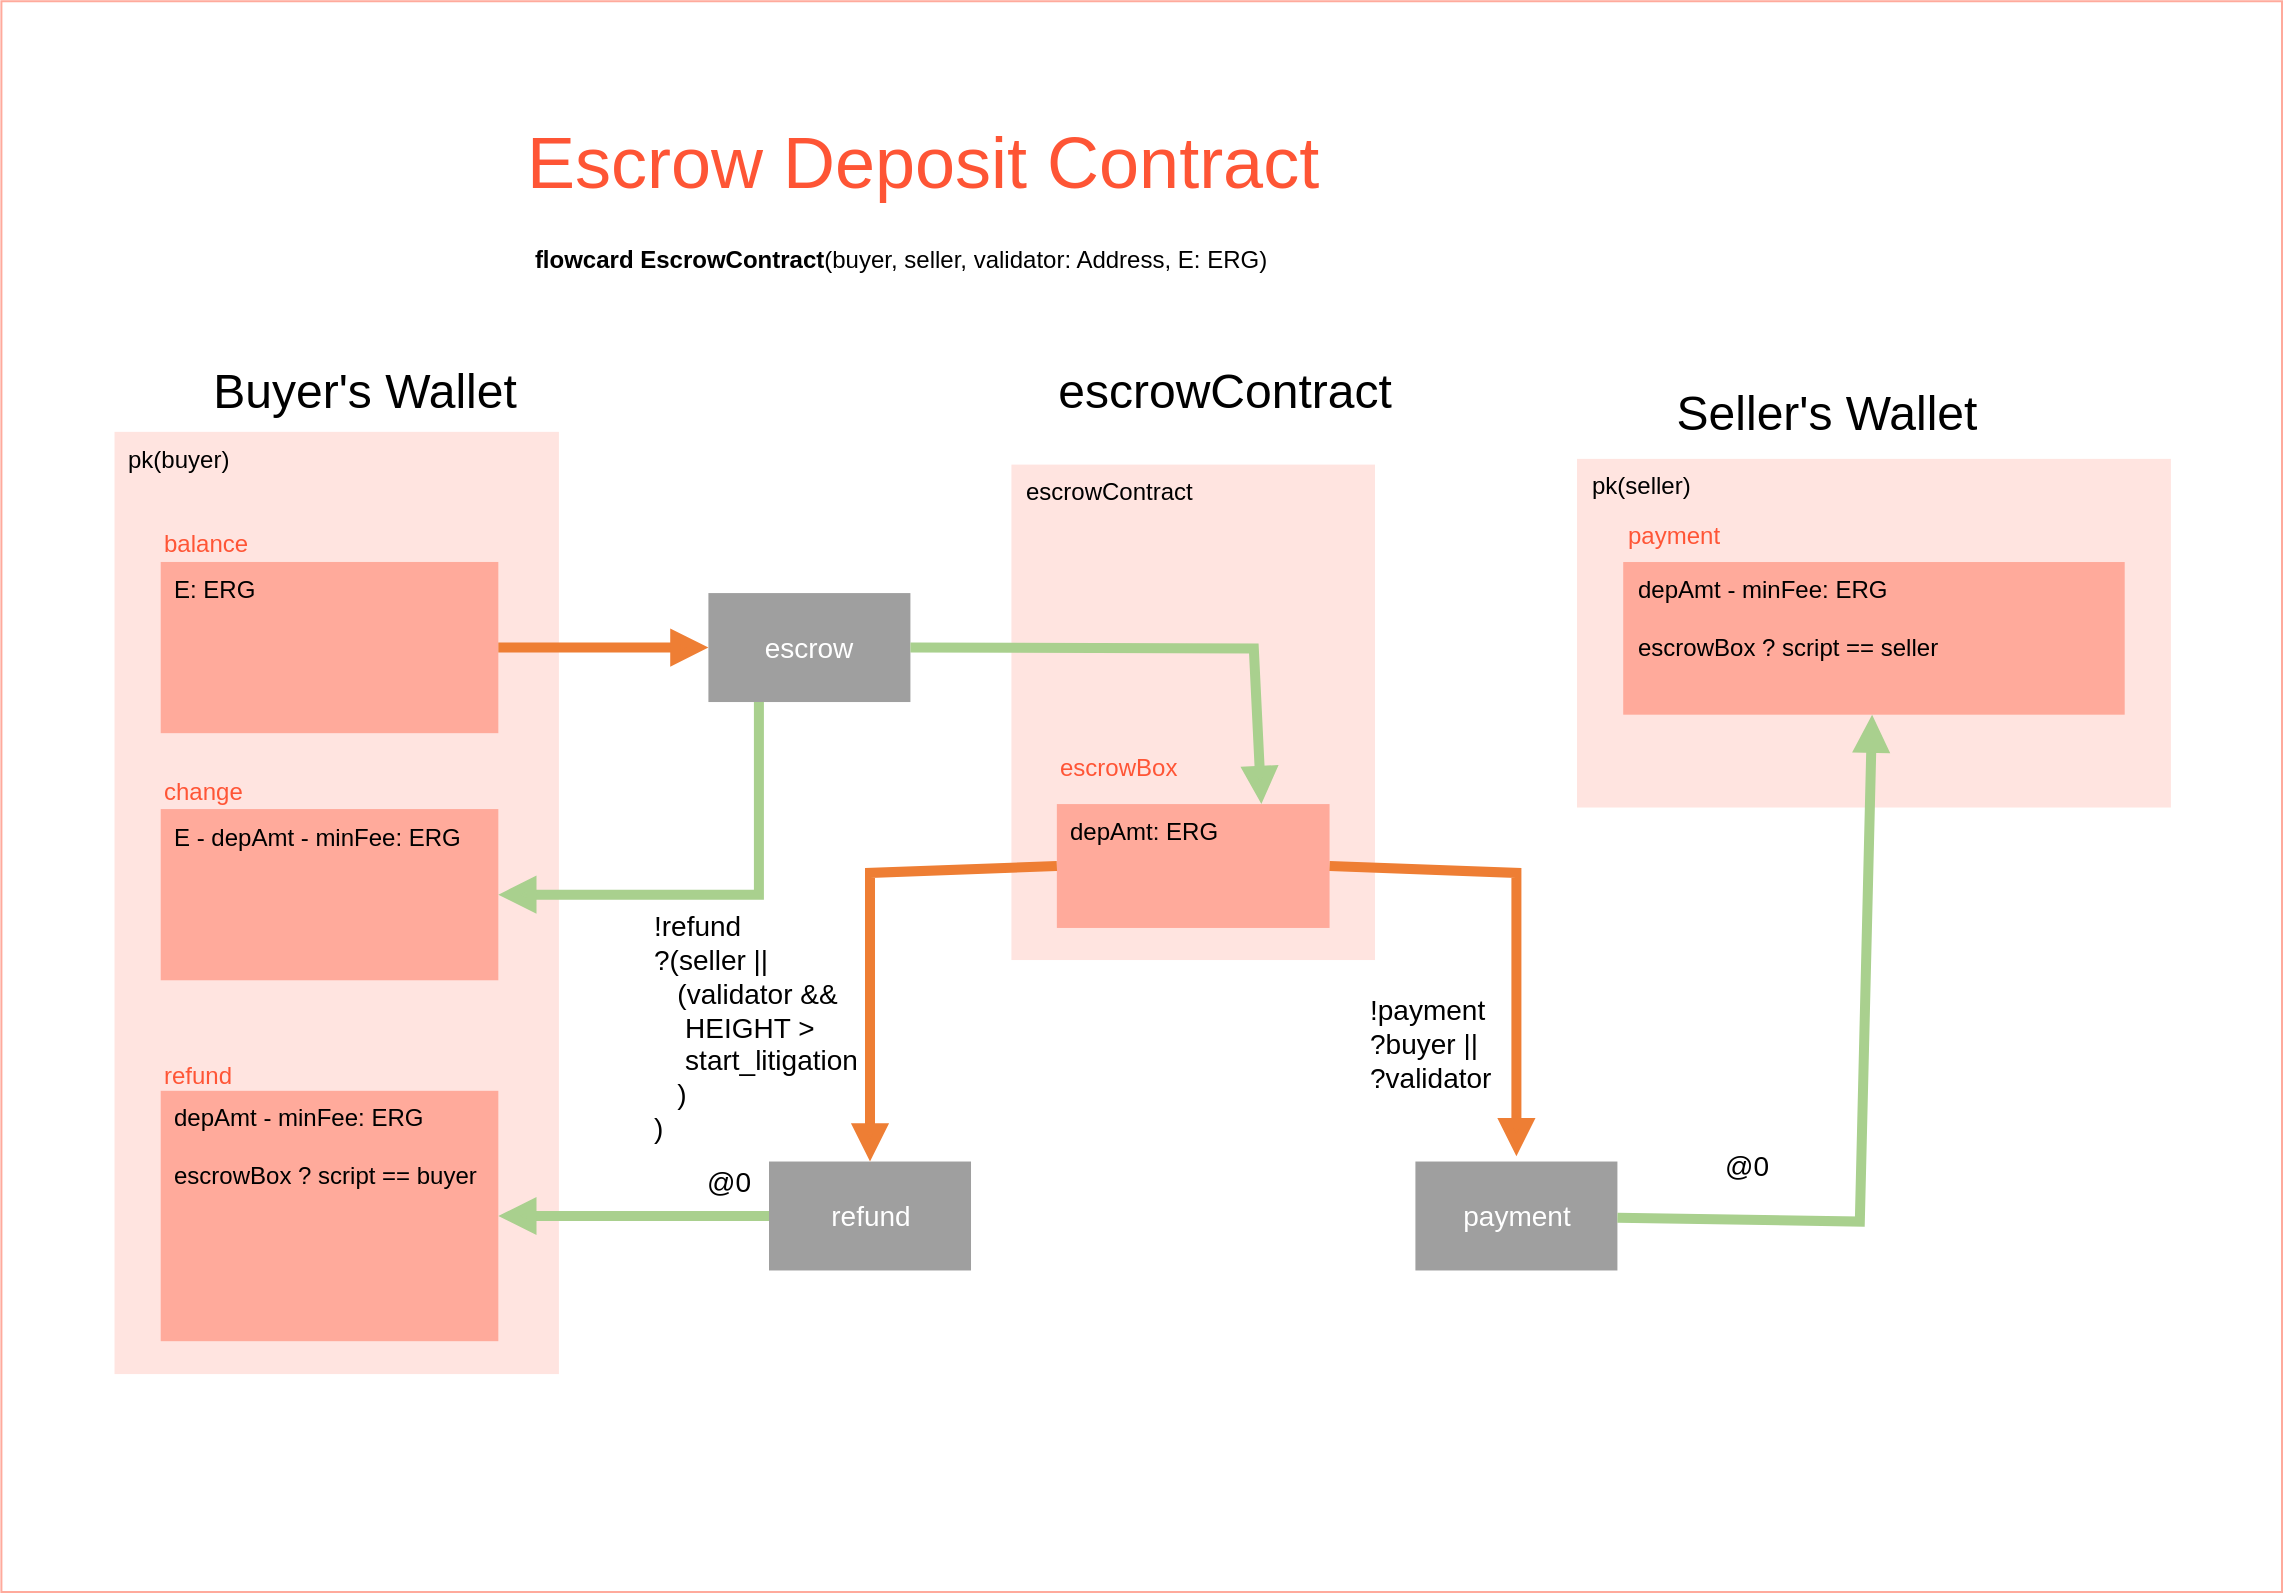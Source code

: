 <mxfile version="17.4.6" type="github">
  <diagram id="wPwa-OCC5YV9gxHPG1zq" name="Page-1">
    <mxGraphModel dx="1896" dy="1025" grid="1" gridSize="10" guides="1" tooltips="1" connect="1" arrows="1" fold="1" page="1" pageScale="1" pageWidth="1169" pageHeight="827" math="0" shadow="0">
      <root>
        <mxCell id="0" />
        <mxCell id="1" parent="0" />
        <mxCell id="F8oq_pFOTgnIbFG9IkiV-1" value="" style="group;rounded=0;labelBackgroundColor=none;fontFamily=Helvetica;fontSize=14;fontColor=none;strokeColor=none;fillColor=none;align=left;html=1;" parent="1" vertex="1" connectable="0">
          <mxGeometry x="40" y="80" width="1110" height="730" as="geometry" />
        </mxCell>
        <mxCell id="F8oq_pFOTgnIbFG9IkiV-2" value="" style="rounded=0;whiteSpace=wrap;html=1;fillColor=default;strokeColor=#ffaa9c;fontFamily=Helvetica;fontSize=12;fontColor=#000000;align=left;labelBackgroundColor=none;connectable=0;container=0;allowArrows=0;" parent="F8oq_pFOTgnIbFG9IkiV-1" vertex="1">
          <mxGeometry x="-30.3" y="-65.373" width="1140.3" height="795.373" as="geometry" />
        </mxCell>
        <mxCell id="F8oq_pFOTgnIbFG9IkiV-3" value="&lt;font style=&quot;font-size: 36px&quot;&gt;Escrow Deposit Contract&lt;/font&gt;" style="text;html=1;align=center;verticalAlign=middle;resizable=0;points=[];autosize=1;strokeColor=none;fillColor=none;fontSize=12;fontFamily=Helvetica;fontColor=#fe5535;rounded=0;labelBackgroundColor=none;connectable=0;allowArrows=0;" parent="F8oq_pFOTgnIbFG9IkiV-1" vertex="1">
          <mxGeometry x="225.117" width="410" height="30" as="geometry" />
        </mxCell>
        <mxCell id="F8oq_pFOTgnIbFG9IkiV-4" value="&lt;b&gt;flowcard EscrowContract&lt;/b&gt;(buyer, seller, validator: Address, E: ERG)" style="text;html=1;align=center;verticalAlign=middle;resizable=0;points=[];autosize=1;strokeColor=none;fillColor=none;fontSize=12;fontFamily=Helvetica;fontColor=#000000;rounded=0;labelBackgroundColor=none;connectable=0;allowArrows=0;" parent="F8oq_pFOTgnIbFG9IkiV-1" vertex="1">
          <mxGeometry x="229.416" y="54.478" width="380" height="20" as="geometry" />
        </mxCell>
        <mxCell id="F8oq_pFOTgnIbFG9IkiV-5" value="" style="group;allowArrows=0;connectable=0;rounded=0;labelBackgroundColor=none;fontFamily=Helvetica;fontSize=14;fontColor=none;strokeColor=none;fillColor=none;align=left;html=1;" parent="F8oq_pFOTgnIbFG9IkiV-1" vertex="1" connectable="0">
          <mxGeometry x="26.26" y="119.851" width="296.943" height="501.194" as="geometry" />
        </mxCell>
        <mxCell id="F8oq_pFOTgnIbFG9IkiV-6" value="&lt;div&gt;pk(buyer)&lt;/div&gt;" style="rounded=0;whiteSpace=wrap;html=1;fontFamily=Helvetica;fontSize=12;strokeColor=none;fillColor=#ffe4e0;fontColor=#000000;align=left;container=0;labelBackgroundColor=none;allowArrows=0;connectable=0;verticalAlign=top;spacingLeft=5;" parent="F8oq_pFOTgnIbFG9IkiV-5" vertex="1">
          <mxGeometry y="30.072" width="222.202" height="471.122" as="geometry" />
        </mxCell>
        <mxCell id="F8oq_pFOTgnIbFG9IkiV-7" value="&lt;div align=&quot;left&quot;&gt;&lt;font style=&quot;font-size: 24px&quot;&gt;Buyer&#39;s Wallet&lt;/font&gt;&lt;br&gt;&lt;/div&gt;" style="text;html=1;align=center;verticalAlign=middle;resizable=0;points=[];autosize=1;strokeColor=none;fillColor=none;fontSize=12;fontFamily=Helvetica;fontColor=#000000;rounded=0;container=0;labelBackgroundColor=none;connectable=0;allowArrows=0;" parent="F8oq_pFOTgnIbFG9IkiV-5" vertex="1">
          <mxGeometry x="39.924" width="170" height="20" as="geometry" />
        </mxCell>
        <mxCell id="F8oq_pFOTgnIbFG9IkiV-8" value="" style="group;rounded=0;fontFamily=Helvetica;fontSize=12;fontColor=#000000;strokeColor=none;fillColor=none;align=left;labelBackgroundColor=none;html=1;allowArrows=0;" parent="F8oq_pFOTgnIbFG9IkiV-5" vertex="1" connectable="0">
          <mxGeometry x="23.099" y="73.338" width="168.803" height="107.397" as="geometry" />
        </mxCell>
        <mxCell id="F8oq_pFOTgnIbFG9IkiV-9" value="&lt;div style=&quot;font-size: 12px&quot; align=&quot;left&quot;&gt;&lt;font style=&quot;font-size: 12px&quot; color=&quot;#000000&quot;&gt;E: ERG&lt;/font&gt;&lt;/div&gt;&lt;div style=&quot;font-size: 12px&quot; align=&quot;left&quot;&gt;&lt;br&gt;&lt;/div&gt;&lt;div&gt;&lt;br&gt;&lt;/div&gt;&lt;div style=&quot;font-size: 12px&quot;&gt;&lt;br&gt;&lt;/div&gt;" style="rounded=0;whiteSpace=wrap;html=1;fontFamily=Helvetica;fontSize=24;fontColor=#000000;strokeColor=none;fillColor=#ffaa9b;align=left;labelBackgroundColor=none;allowArrows=0;verticalAlign=top;spacingLeft=5;" parent="F8oq_pFOTgnIbFG9IkiV-8" vertex="1">
          <mxGeometry y="21.791" width="168.803" height="85.605" as="geometry" />
        </mxCell>
        <mxCell id="F8oq_pFOTgnIbFG9IkiV-10" value="balance" style="text;html=1;align=left;verticalAlign=middle;resizable=0;points=[];autosize=1;strokeColor=none;fillColor=none;fontSize=12;fontFamily=Helvetica;fontColor=#ff5536;rounded=0;labelBackgroundColor=none;allowArrows=0;connectable=0;" parent="F8oq_pFOTgnIbFG9IkiV-8" vertex="1">
          <mxGeometry y="2.983" width="60" height="20" as="geometry" />
        </mxCell>
        <mxCell id="QykKPUBNx--C2hL6VAvS-31" value="" style="group;rounded=0;fontFamily=Helvetica;fontSize=12;fontColor=#000000;strokeColor=none;fillColor=none;align=left;labelBackgroundColor=none;html=1;allowArrows=0;" vertex="1" connectable="0" parent="F8oq_pFOTgnIbFG9IkiV-5">
          <mxGeometry x="23.099" y="196.893" width="168.803" height="107.397" as="geometry" />
        </mxCell>
        <mxCell id="QykKPUBNx--C2hL6VAvS-32" value="&lt;div style=&quot;font-size: 12px&quot; align=&quot;left&quot;&gt;&lt;font style=&quot;font-size: 12px&quot; color=&quot;#000000&quot;&gt;E - depAmt - minFee: ERG&lt;/font&gt;&lt;/div&gt;" style="rounded=0;whiteSpace=wrap;html=1;fontFamily=Helvetica;fontSize=24;fontColor=#000000;strokeColor=none;fillColor=#ffaa9b;align=left;labelBackgroundColor=none;allowArrows=0;verticalAlign=top;spacingLeft=5;" vertex="1" parent="QykKPUBNx--C2hL6VAvS-31">
          <mxGeometry y="21.791" width="168.803" height="85.605" as="geometry" />
        </mxCell>
        <mxCell id="QykKPUBNx--C2hL6VAvS-33" value="change" style="text;html=1;align=left;verticalAlign=middle;resizable=0;points=[];autosize=1;strokeColor=none;fillColor=none;fontSize=12;fontFamily=Helvetica;fontColor=#ff5536;rounded=0;labelBackgroundColor=none;allowArrows=0;connectable=0;" vertex="1" parent="QykKPUBNx--C2hL6VAvS-31">
          <mxGeometry y="2.983" width="50" height="20" as="geometry" />
        </mxCell>
        <mxCell id="QykKPUBNx--C2hL6VAvS-1" value="" style="group;rounded=0;fontFamily=Helvetica;fontSize=12;fontColor=#000000;strokeColor=none;fillColor=none;align=left;labelBackgroundColor=none;html=1;allowArrows=0;" vertex="1" connectable="0" parent="F8oq_pFOTgnIbFG9IkiV-5">
          <mxGeometry x="23.099" y="337.761" width="168.803" height="146.981" as="geometry" />
        </mxCell>
        <mxCell id="QykKPUBNx--C2hL6VAvS-2" value="&lt;div style=&quot;font-size: 12px&quot; align=&quot;left&quot;&gt;&lt;font style=&quot;font-size: 12px&quot; color=&quot;#000000&quot;&gt;depAmt - minFee: ERG&lt;/font&gt;&lt;/div&gt;&lt;div style=&quot;font-size: 12px&quot; align=&quot;left&quot;&gt;&lt;br&gt;&lt;/div&gt;&lt;div style=&quot;font-size: 12px&quot; align=&quot;left&quot;&gt;&lt;span&gt;escrowBox ? script == buyer&lt;/span&gt;&lt;/div&gt;" style="rounded=0;whiteSpace=wrap;html=1;fontFamily=Helvetica;fontSize=24;fontColor=#000000;strokeColor=none;fillColor=#ffaa9b;align=left;labelBackgroundColor=none;allowArrows=0;verticalAlign=top;spacingLeft=5;" vertex="1" parent="QykKPUBNx--C2hL6VAvS-1">
          <mxGeometry y="21.791" width="168.803" height="125.19" as="geometry" />
        </mxCell>
        <mxCell id="QykKPUBNx--C2hL6VAvS-3" value="refund" style="text;html=1;align=left;verticalAlign=middle;resizable=0;points=[];autosize=1;strokeColor=none;fillColor=none;fontSize=12;fontFamily=Helvetica;fontColor=#ff5536;rounded=0;labelBackgroundColor=none;allowArrows=0;connectable=0;" vertex="1" parent="QykKPUBNx--C2hL6VAvS-1">
          <mxGeometry y="4.083" width="50" height="20" as="geometry" />
        </mxCell>
        <mxCell id="QykKPUBNx--C2hL6VAvS-4" value="&lt;div&gt;escrow&lt;/div&gt;" style="rounded=0;whiteSpace=wrap;html=1;fontFamily=Helvetica;fontSize=14;fontColor=#FFFFFF;strokeColor=none;fillColor=#9f9f9f;align=center;" vertex="1" parent="F8oq_pFOTgnIbFG9IkiV-1">
          <mxGeometry x="323.203" y="230.538" width="101.001" height="54.478" as="geometry" />
        </mxCell>
        <mxCell id="QykKPUBNx--C2hL6VAvS-27" value="" style="endArrow=block;html=1;fontFamily=Helvetica;fontSize=14;fontColor=#FFFFFF;endFill=1;strokeWidth=5;strokeColor=#ee7e34;rounded=0;entryX=0;entryY=0.5;entryDx=0;entryDy=0;exitX=1;exitY=0.5;exitDx=0;exitDy=0;" edge="1" parent="F8oq_pFOTgnIbFG9IkiV-1" source="F8oq_pFOTgnIbFG9IkiV-9" target="QykKPUBNx--C2hL6VAvS-4">
          <mxGeometry width="50" height="50" relative="1" as="geometry">
            <mxPoint x="297.205" y="228.261" as="sourcePoint" />
            <mxPoint x="418.406" y="228.261" as="targetPoint" />
          </mxGeometry>
        </mxCell>
        <mxCell id="QykKPUBNx--C2hL6VAvS-34" value="" style="endArrow=block;html=1;fontFamily=Helvetica;fontSize=14;fontColor=#FFFFFF;endFill=1;strokeWidth=5;strokeColor=#a9d08e;rounded=0;exitX=0.25;exitY=1;exitDx=0;exitDy=0;" edge="1" parent="F8oq_pFOTgnIbFG9IkiV-1" source="QykKPUBNx--C2hL6VAvS-4" target="QykKPUBNx--C2hL6VAvS-32">
          <mxGeometry width="50" height="50" relative="1" as="geometry">
            <mxPoint x="410.064" y="348.657" as="sourcePoint" />
            <mxPoint x="309.063" y="359.552" as="targetPoint" />
            <Array as="points">
              <mxPoint x="348.453" y="381.343" />
            </Array>
          </mxGeometry>
        </mxCell>
        <mxCell id="QykKPUBNx--C2hL6VAvS-37" value="&lt;div&gt;refund&lt;/div&gt;" style="rounded=0;whiteSpace=wrap;html=1;fontFamily=Helvetica;fontSize=14;fontColor=#FFFFFF;strokeColor=none;fillColor=#9f9f9f;align=center;" vertex="1" parent="F8oq_pFOTgnIbFG9IkiV-1">
          <mxGeometry x="353.503" y="514.759" width="101.001" height="54.478" as="geometry" />
        </mxCell>
        <mxCell id="QykKPUBNx--C2hL6VAvS-41" value="" style="endArrow=block;html=1;fontFamily=Helvetica;fontSize=14;fontColor=#FFFFFF;endFill=1;strokeWidth=5;strokeColor=#a9d08e;rounded=0;exitX=0;exitY=0.5;exitDx=0;exitDy=0;" edge="1" parent="F8oq_pFOTgnIbFG9IkiV-1" source="QykKPUBNx--C2hL6VAvS-37" target="QykKPUBNx--C2hL6VAvS-2">
          <mxGeometry width="50" height="50" relative="1" as="geometry">
            <mxPoint x="551.465" y="424.925" as="sourcePoint" />
            <mxPoint x="672.666" y="424.925" as="targetPoint" />
          </mxGeometry>
        </mxCell>
        <mxCell id="QykKPUBNx--C2hL6VAvS-42" value="&lt;div&gt;@0&lt;/div&gt;" style="edgeLabel;html=1;align=center;verticalAlign=middle;resizable=0;points=[];fontSize=14;fontFamily=Helvetica;fontColor=#000000;labelBackgroundColor=none;rounded=0;strokeColor=default;fillColor=none;allowArrows=0;" vertex="1" connectable="0" parent="QykKPUBNx--C2hL6VAvS-41">
          <mxGeometry x="0.583" y="-1" relative="1" as="geometry">
            <mxPoint x="86" y="-16" as="offset" />
          </mxGeometry>
        </mxCell>
        <mxCell id="QykKPUBNx--C2hL6VAvS-18" value="" style="group;allowArrows=0;connectable=0;rounded=0;labelBackgroundColor=none;fontFamily=Helvetica;fontSize=14;fontColor=none;strokeColor=none;fillColor=none;align=left;html=1;" vertex="1" connectable="0" parent="F8oq_pFOTgnIbFG9IkiV-1">
          <mxGeometry x="757.507" y="130.746" width="296.943" height="207.015" as="geometry" />
        </mxCell>
        <mxCell id="QykKPUBNx--C2hL6VAvS-19" value="&lt;div&gt;pk(seller)&lt;/div&gt;" style="rounded=0;whiteSpace=wrap;html=1;fontFamily=Helvetica;fontSize=12;strokeColor=none;fillColor=#ffe4e0;fontColor=#000000;align=left;container=0;labelBackgroundColor=none;allowArrows=0;connectable=0;verticalAlign=top;spacingLeft=5;" vertex="1" parent="QykKPUBNx--C2hL6VAvS-18">
          <mxGeometry y="32.687" width="296.943" height="174.328" as="geometry" />
        </mxCell>
        <mxCell id="QykKPUBNx--C2hL6VAvS-20" value="&lt;div align=&quot;left&quot;&gt;&lt;font style=&quot;font-size: 24px&quot;&gt;Seller&#39;s Wallet&lt;/font&gt;&lt;br&gt;&lt;/div&gt;" style="text;html=1;align=center;verticalAlign=middle;resizable=0;points=[];autosize=1;strokeColor=none;fillColor=none;fontSize=12;fontFamily=Helvetica;fontColor=#000000;rounded=0;container=0;labelBackgroundColor=none;connectable=0;allowArrows=0;" vertex="1" parent="QykKPUBNx--C2hL6VAvS-18">
          <mxGeometry x="39.924" width="170" height="20" as="geometry" />
        </mxCell>
        <mxCell id="QykKPUBNx--C2hL6VAvS-24" value="" style="group;rounded=0;fontFamily=Helvetica;fontSize=12;fontColor=#000000;strokeColor=none;fillColor=none;align=left;labelBackgroundColor=none;html=1;allowArrows=0;" vertex="1" connectable="0" parent="QykKPUBNx--C2hL6VAvS-18">
          <mxGeometry x="23.099" y="58.829" width="250.745" height="101.766" as="geometry" />
        </mxCell>
        <mxCell id="QykKPUBNx--C2hL6VAvS-25" value="&lt;div style=&quot;font-size: 12px&quot; align=&quot;left&quot;&gt;&lt;div align=&quot;left&quot;&gt;&lt;font color=&quot;#000000&quot;&gt;depAmt - minFee: ERG&lt;/font&gt;&lt;/div&gt;&lt;div align=&quot;left&quot;&gt;&lt;br&gt;&lt;/div&gt;&lt;div align=&quot;left&quot;&gt;escrowBox ? script == seller&lt;/div&gt;&lt;/div&gt;" style="rounded=0;whiteSpace=wrap;html=1;fontFamily=Helvetica;fontSize=24;fontColor=#000000;strokeColor=none;fillColor=#ffaa9b;align=left;labelBackgroundColor=none;allowArrows=0;verticalAlign=top;spacingLeft=5;" vertex="1" parent="QykKPUBNx--C2hL6VAvS-24">
          <mxGeometry y="25.442" width="250.745" height="76.325" as="geometry" />
        </mxCell>
        <mxCell id="QykKPUBNx--C2hL6VAvS-26" value="payment" style="text;html=1;align=left;verticalAlign=middle;resizable=0;points=[];autosize=1;strokeColor=none;fillColor=none;fontSize=12;fontFamily=Helvetica;fontColor=#ff5536;rounded=0;labelBackgroundColor=none;allowArrows=0;connectable=0;" vertex="1" parent="QykKPUBNx--C2hL6VAvS-24">
          <mxGeometry y="2.827" width="60" height="20" as="geometry" />
        </mxCell>
        <mxCell id="QykKPUBNx--C2hL6VAvS-9" value="" style="group;allowArrows=0;connectable=0;rounded=0;labelBackgroundColor=none;fontFamily=Helvetica;fontSize=14;fontColor=none;strokeColor=none;fillColor=none;align=left;html=1;" vertex="1" connectable="0" parent="F8oq_pFOTgnIbFG9IkiV-1">
          <mxGeometry x="474.704" y="119.851" width="181.802" height="294.179" as="geometry" />
        </mxCell>
        <mxCell id="QykKPUBNx--C2hL6VAvS-10" value="&lt;div&gt;escrowContract&lt;/div&gt;" style="rounded=0;whiteSpace=wrap;html=1;fontFamily=Helvetica;fontSize=12;strokeColor=none;fillColor=#ffe4e0;fontColor=#000000;align=left;container=0;labelBackgroundColor=none;allowArrows=0;connectable=0;verticalAlign=top;spacingLeft=5;" vertex="1" parent="QykKPUBNx--C2hL6VAvS-9">
          <mxGeometry y="46.449" width="181.802" height="247.73" as="geometry" />
        </mxCell>
        <mxCell id="QykKPUBNx--C2hL6VAvS-11" value="&lt;div align=&quot;left&quot;&gt;&lt;font style=&quot;font-size: 24px&quot;&gt;escrowContract&lt;/font&gt;&lt;br&gt;&lt;/div&gt;" style="text;html=1;align=center;verticalAlign=middle;resizable=0;points=[];autosize=1;strokeColor=none;fillColor=none;fontSize=12;fontFamily=Helvetica;fontColor=#000000;rounded=0;container=0;labelBackgroundColor=none;connectable=0;allowArrows=0;" vertex="1" parent="QykKPUBNx--C2hL6VAvS-9">
          <mxGeometry x="16.527" width="180" height="20" as="geometry" />
        </mxCell>
        <mxCell id="QykKPUBNx--C2hL6VAvS-12" value="" style="group;rounded=0;fontFamily=Helvetica;fontSize=12;fontColor=#000000;strokeColor=none;fillColor=none;align=left;labelBackgroundColor=none;html=1;allowArrows=0;" vertex="1" connectable="0" parent="QykKPUBNx--C2hL6VAvS-9">
          <mxGeometry x="22.725" y="185.224" width="136.351" height="92.895" as="geometry" />
        </mxCell>
        <mxCell id="QykKPUBNx--C2hL6VAvS-13" value="&lt;div style=&quot;font-size: 12px&quot; align=&quot;left&quot;&gt;&lt;font style=&quot;font-size: 12px&quot; color=&quot;#000000&quot;&gt;depAmt: ERG&lt;/font&gt;&lt;/div&gt;&lt;div style=&quot;font-size: 12px&quot; align=&quot;left&quot;&gt;&lt;br&gt;&lt;/div&gt;&lt;div style=&quot;font-size: 12px&quot;&gt;&lt;br&gt;&lt;/div&gt;" style="rounded=0;whiteSpace=wrap;html=1;fontFamily=Helvetica;fontSize=24;fontColor=#000000;strokeColor=none;fillColor=#ffaa9b;align=left;labelBackgroundColor=none;allowArrows=0;verticalAlign=top;spacingLeft=5;" vertex="1" parent="QykKPUBNx--C2hL6VAvS-12">
          <mxGeometry y="30.965" width="136.351" height="61.93" as="geometry" />
        </mxCell>
        <mxCell id="QykKPUBNx--C2hL6VAvS-14" value="escrowBox" style="text;html=1;align=left;verticalAlign=middle;resizable=0;points=[];autosize=1;strokeColor=none;fillColor=none;fontSize=12;fontFamily=Helvetica;fontColor=#ff5536;rounded=0;labelBackgroundColor=none;allowArrows=0;connectable=0;" vertex="1" parent="QykKPUBNx--C2hL6VAvS-12">
          <mxGeometry y="2.58" width="70" height="20" as="geometry" />
        </mxCell>
        <mxCell id="QykKPUBNx--C2hL6VAvS-38" value="" style="endArrow=block;html=1;fontFamily=Helvetica;fontSize=14;fontColor=#FFFFFF;endFill=1;strokeWidth=5;strokeColor=#ee7e34;rounded=0;exitX=0;exitY=0.5;exitDx=0;exitDy=0;" edge="1" parent="F8oq_pFOTgnIbFG9IkiV-1" source="QykKPUBNx--C2hL6VAvS-13" target="QykKPUBNx--C2hL6VAvS-37">
          <mxGeometry width="50" height="50" relative="1" as="geometry">
            <mxPoint x="551.465" y="424.925" as="sourcePoint" />
            <mxPoint x="672.666" y="424.925" as="targetPoint" />
            <Array as="points">
              <mxPoint x="404.004" y="370.448" />
            </Array>
          </mxGeometry>
        </mxCell>
        <mxCell id="QykKPUBNx--C2hL6VAvS-39" value="&lt;div&gt;&lt;br&gt;&lt;/div&gt;&lt;div&gt;!refund&lt;/div&gt;&lt;div&gt;?(seller ||&amp;nbsp;&lt;/div&gt;&lt;div&gt;&amp;nbsp; &amp;nbsp;(validator &amp;amp;&amp;amp;&amp;nbsp;&lt;/div&gt;&lt;div&gt;&amp;nbsp; &amp;nbsp; HEIGHT &amp;gt;&amp;nbsp;&lt;/div&gt;&lt;div&gt;&amp;nbsp; &amp;nbsp; start_litigation&lt;/div&gt;&lt;div&gt;&amp;nbsp; &amp;nbsp;)&lt;/div&gt;&lt;div&gt;)&lt;br&gt;&lt;/div&gt;" style="edgeLabel;html=1;align=left;verticalAlign=middle;resizable=0;points=[];fontSize=14;fontFamily=Helvetica;fontColor=#000000;labelBackgroundColor=none;rounded=0;strokeColor=default;fillColor=none;allowArrows=0;" vertex="1" connectable="0" parent="QykKPUBNx--C2hL6VAvS-38">
          <mxGeometry x="0.583" y="-1" relative="1" as="geometry">
            <mxPoint x="-109" y="-26" as="offset" />
          </mxGeometry>
        </mxCell>
        <mxCell id="QykKPUBNx--C2hL6VAvS-43" value="&lt;div&gt;payment&lt;/div&gt;" style="rounded=0;whiteSpace=wrap;html=1;fontFamily=Helvetica;fontSize=14;fontColor=#FFFFFF;strokeColor=none;fillColor=#9f9f9f;align=center;" vertex="1" parent="F8oq_pFOTgnIbFG9IkiV-1">
          <mxGeometry x="676.706" y="514.759" width="101.001" height="54.478" as="geometry" />
        </mxCell>
        <mxCell id="QykKPUBNx--C2hL6VAvS-44" value="" style="endArrow=block;html=1;fontFamily=Helvetica;fontSize=14;fontColor=#FFFFFF;endFill=1;strokeWidth=5;strokeColor=#ee7e34;rounded=0;exitX=1;exitY=0.5;exitDx=0;exitDy=0;" edge="1" parent="F8oq_pFOTgnIbFG9IkiV-1" source="QykKPUBNx--C2hL6VAvS-13">
          <mxGeometry width="50" height="50" relative="1" as="geometry">
            <mxPoint x="434.304" y="468.507" as="sourcePoint" />
            <mxPoint x="727.207" y="512.09" as="targetPoint" />
            <Array as="points">
              <mxPoint x="727.207" y="370.448" />
            </Array>
          </mxGeometry>
        </mxCell>
        <mxCell id="QykKPUBNx--C2hL6VAvS-45" value="&lt;div&gt;&lt;span&gt;!payment&lt;/span&gt;&lt;br&gt;&lt;/div&gt;&lt;div&gt;?buyer ||&lt;br&gt;&lt;/div&gt;&lt;div&gt;?validator&lt;/div&gt;" style="edgeLabel;html=1;align=left;verticalAlign=middle;resizable=0;points=[];fontSize=14;fontFamily=Helvetica;fontColor=#000000;labelBackgroundColor=none;rounded=0;strokeColor=default;fillColor=none;allowArrows=0;" vertex="1" connectable="0" parent="QykKPUBNx--C2hL6VAvS-44">
          <mxGeometry x="0.583" y="-1" relative="1" as="geometry">
            <mxPoint x="-74" y="-7" as="offset" />
          </mxGeometry>
        </mxCell>
        <mxCell id="QykKPUBNx--C2hL6VAvS-46" value="" style="endArrow=block;html=1;fontFamily=Helvetica;fontSize=14;fontColor=#FFFFFF;endFill=1;strokeWidth=5;strokeColor=#a9d08e;rounded=0;" edge="1" parent="F8oq_pFOTgnIbFG9IkiV-1" source="QykKPUBNx--C2hL6VAvS-43" target="QykKPUBNx--C2hL6VAvS-25">
          <mxGeometry width="50" height="50" relative="1" as="geometry">
            <mxPoint x="868.608" y="479.403" as="sourcePoint" />
            <mxPoint x="989.809" y="479.403" as="targetPoint" />
            <Array as="points">
              <mxPoint x="898.908" y="544.776" />
            </Array>
          </mxGeometry>
        </mxCell>
        <mxCell id="QykKPUBNx--C2hL6VAvS-47" value="&lt;div&gt;@0&lt;/div&gt;" style="edgeLabel;html=1;align=center;verticalAlign=middle;resizable=0;points=[];fontSize=14;fontFamily=Helvetica;fontColor=#000000;labelBackgroundColor=none;rounded=0;strokeColor=default;fillColor=none;allowArrows=0;" vertex="1" connectable="0" parent="QykKPUBNx--C2hL6VAvS-46">
          <mxGeometry x="0.583" y="-1" relative="1" as="geometry">
            <mxPoint x="-62" y="147" as="offset" />
          </mxGeometry>
        </mxCell>
        <mxCell id="QykKPUBNx--C2hL6VAvS-29" value="" style="endArrow=block;html=1;fontFamily=Helvetica;fontSize=14;fontColor=#FFFFFF;endFill=1;strokeWidth=5;strokeColor=#a9d08e;rounded=0;exitX=1;exitY=0.5;exitDx=0;exitDy=0;entryX=0.75;entryY=0;entryDx=0;entryDy=0;" edge="1" parent="F8oq_pFOTgnIbFG9IkiV-1" source="QykKPUBNx--C2hL6VAvS-4" target="QykKPUBNx--C2hL6VAvS-13">
          <mxGeometry width="50" height="50" relative="1" as="geometry">
            <mxPoint x="551.465" y="315.97" as="sourcePoint" />
            <mxPoint x="672.666" y="315.97" as="targetPoint" />
            <Array as="points">
              <mxPoint x="595.905" y="258.224" />
            </Array>
          </mxGeometry>
        </mxCell>
        <mxCell id="QykKPUBNx--C2hL6VAvS-30" value="" style="edgeLabel;html=1;align=center;verticalAlign=middle;resizable=0;points=[];fontSize=14;fontFamily=Helvetica;fontColor=#000000;labelBackgroundColor=none;rounded=0;strokeColor=default;fillColor=none;allowArrows=0;" vertex="1" connectable="0" parent="QykKPUBNx--C2hL6VAvS-29">
          <mxGeometry x="0.583" y="-1" relative="1" as="geometry">
            <mxPoint x="-45" y="9" as="offset" />
          </mxGeometry>
        </mxCell>
      </root>
    </mxGraphModel>
  </diagram>
</mxfile>

